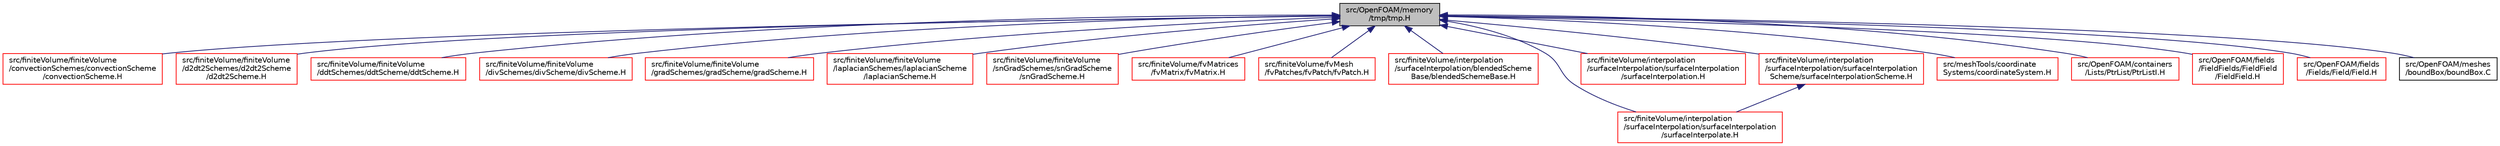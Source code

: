 digraph "src/OpenFOAM/memory/tmp/tmp.H"
{
  bgcolor="transparent";
  edge [fontname="Helvetica",fontsize="10",labelfontname="Helvetica",labelfontsize="10"];
  node [fontname="Helvetica",fontsize="10",shape=record];
  Node49 [label="src/OpenFOAM/memory\l/tmp/tmp.H",height=0.2,width=0.4,color="black", fillcolor="grey75", style="filled", fontcolor="black"];
  Node49 -> Node50 [dir="back",color="midnightblue",fontsize="10",style="solid",fontname="Helvetica"];
  Node50 [label="src/finiteVolume/finiteVolume\l/convectionSchemes/convectionScheme\l/convectionScheme.H",height=0.2,width=0.4,color="red",URL="$a02933.html"];
  Node49 -> Node69 [dir="back",color="midnightblue",fontsize="10",style="solid",fontname="Helvetica"];
  Node69 [label="src/finiteVolume/finiteVolume\l/d2dt2Schemes/d2dt2Scheme\l/d2dt2Scheme.H",height=0.2,width=0.4,color="red",URL="$a02960.html"];
  Node49 -> Node79 [dir="back",color="midnightblue",fontsize="10",style="solid",fontname="Helvetica"];
  Node79 [label="src/finiteVolume/finiteVolume\l/ddtSchemes/ddtScheme/ddtScheme.H",height=0.2,width=0.4,color="red",URL="$a03023.html"];
  Node49 -> Node116 [dir="back",color="midnightblue",fontsize="10",style="solid",fontname="Helvetica"];
  Node116 [label="src/finiteVolume/finiteVolume\l/divSchemes/divScheme/divScheme.H",height=0.2,width=0.4,color="red",URL="$a03071.html"];
  Node49 -> Node121 [dir="back",color="midnightblue",fontsize="10",style="solid",fontname="Helvetica"];
  Node121 [label="src/finiteVolume/finiteVolume\l/gradSchemes/gradScheme/gradScheme.H",height=0.2,width=0.4,color="red",URL="$a03287.html"];
  Node49 -> Node157 [dir="back",color="midnightblue",fontsize="10",style="solid",fontname="Helvetica"];
  Node157 [label="src/finiteVolume/finiteVolume\l/laplacianSchemes/laplacianScheme\l/laplacianScheme.H",height=0.2,width=0.4,color="red",URL="$a03365.html"];
  Node49 -> Node164 [dir="back",color="midnightblue",fontsize="10",style="solid",fontname="Helvetica"];
  Node164 [label="src/finiteVolume/finiteVolume\l/snGradSchemes/snGradScheme\l/snGradScheme.H",height=0.2,width=0.4,color="red",URL="$a03425.html"];
  Node49 -> Node185 [dir="back",color="midnightblue",fontsize="10",style="solid",fontname="Helvetica"];
  Node185 [label="src/finiteVolume/fvMatrices\l/fvMatrix/fvMatrix.H",height=0.2,width=0.4,color="red",URL="$a03467.html"];
  Node49 -> Node341 [dir="back",color="midnightblue",fontsize="10",style="solid",fontname="Helvetica"];
  Node341 [label="src/finiteVolume/fvMesh\l/fvPatches/fvPatch/fvPatch.H",height=0.2,width=0.4,color="red",URL="$a03866.html"];
  Node49 -> Node2321 [dir="back",color="midnightblue",fontsize="10",style="solid",fontname="Helvetica"];
  Node2321 [label="src/finiteVolume/interpolation\l/surfaceInterpolation/blendedScheme\lBase/blendedSchemeBase.H",height=0.2,width=0.4,color="red",URL="$a04061.html"];
  Node49 -> Node2326 [dir="back",color="midnightblue",fontsize="10",style="solid",fontname="Helvetica"];
  Node2326 [label="src/finiteVolume/interpolation\l/surfaceInterpolation/surfaceInterpolation\l/surfaceInterpolate.H",height=0.2,width=0.4,color="red",URL="$a41735.html",tooltip="Surface Interpolation. "];
  Node49 -> Node2328 [dir="back",color="midnightblue",fontsize="10",style="solid",fontname="Helvetica"];
  Node2328 [label="src/finiteVolume/interpolation\l/surfaceInterpolation/surfaceInterpolation\l/surfaceInterpolation.H",height=0.2,width=0.4,color="red",URL="$a04508.html"];
  Node49 -> Node2329 [dir="back",color="midnightblue",fontsize="10",style="solid",fontname="Helvetica"];
  Node2329 [label="src/finiteVolume/interpolation\l/surfaceInterpolation/surfaceInterpolation\lScheme/surfaceInterpolationScheme.H",height=0.2,width=0.4,color="red",URL="$a04514.html"];
  Node2329 -> Node2326 [dir="back",color="midnightblue",fontsize="10",style="solid",fontname="Helvetica"];
  Node49 -> Node2357 [dir="back",color="midnightblue",fontsize="10",style="solid",fontname="Helvetica"];
  Node2357 [label="src/meshTools/coordinate\lSystems/coordinateSystem.H",height=0.2,width=0.4,color="red",URL="$a08207.html"];
  Node49 -> Node2396 [dir="back",color="midnightblue",fontsize="10",style="solid",fontname="Helvetica"];
  Node2396 [label="src/OpenFOAM/containers\l/Lists/PtrList/PtrListI.H",height=0.2,width=0.4,color="red",URL="$a09422.html"];
  Node49 -> Node3102 [dir="back",color="midnightblue",fontsize="10",style="solid",fontname="Helvetica"];
  Node3102 [label="src/OpenFOAM/fields\l/FieldFields/FieldField\l/FieldField.H",height=0.2,width=0.4,color="red",URL="$a10187.html"];
  Node49 -> Node3773 [dir="back",color="midnightblue",fontsize="10",style="solid",fontname="Helvetica"];
  Node3773 [label="src/OpenFOAM/fields\l/Fields/Field/Field.H",height=0.2,width=0.4,color="red",URL="$a10289.html"];
  Node49 -> Node4164 [dir="back",color="midnightblue",fontsize="10",style="solid",fontname="Helvetica"];
  Node4164 [label="src/OpenFOAM/meshes\l/boundBox/boundBox.C",height=0.2,width=0.4,color="black",URL="$a11861.html"];
}
